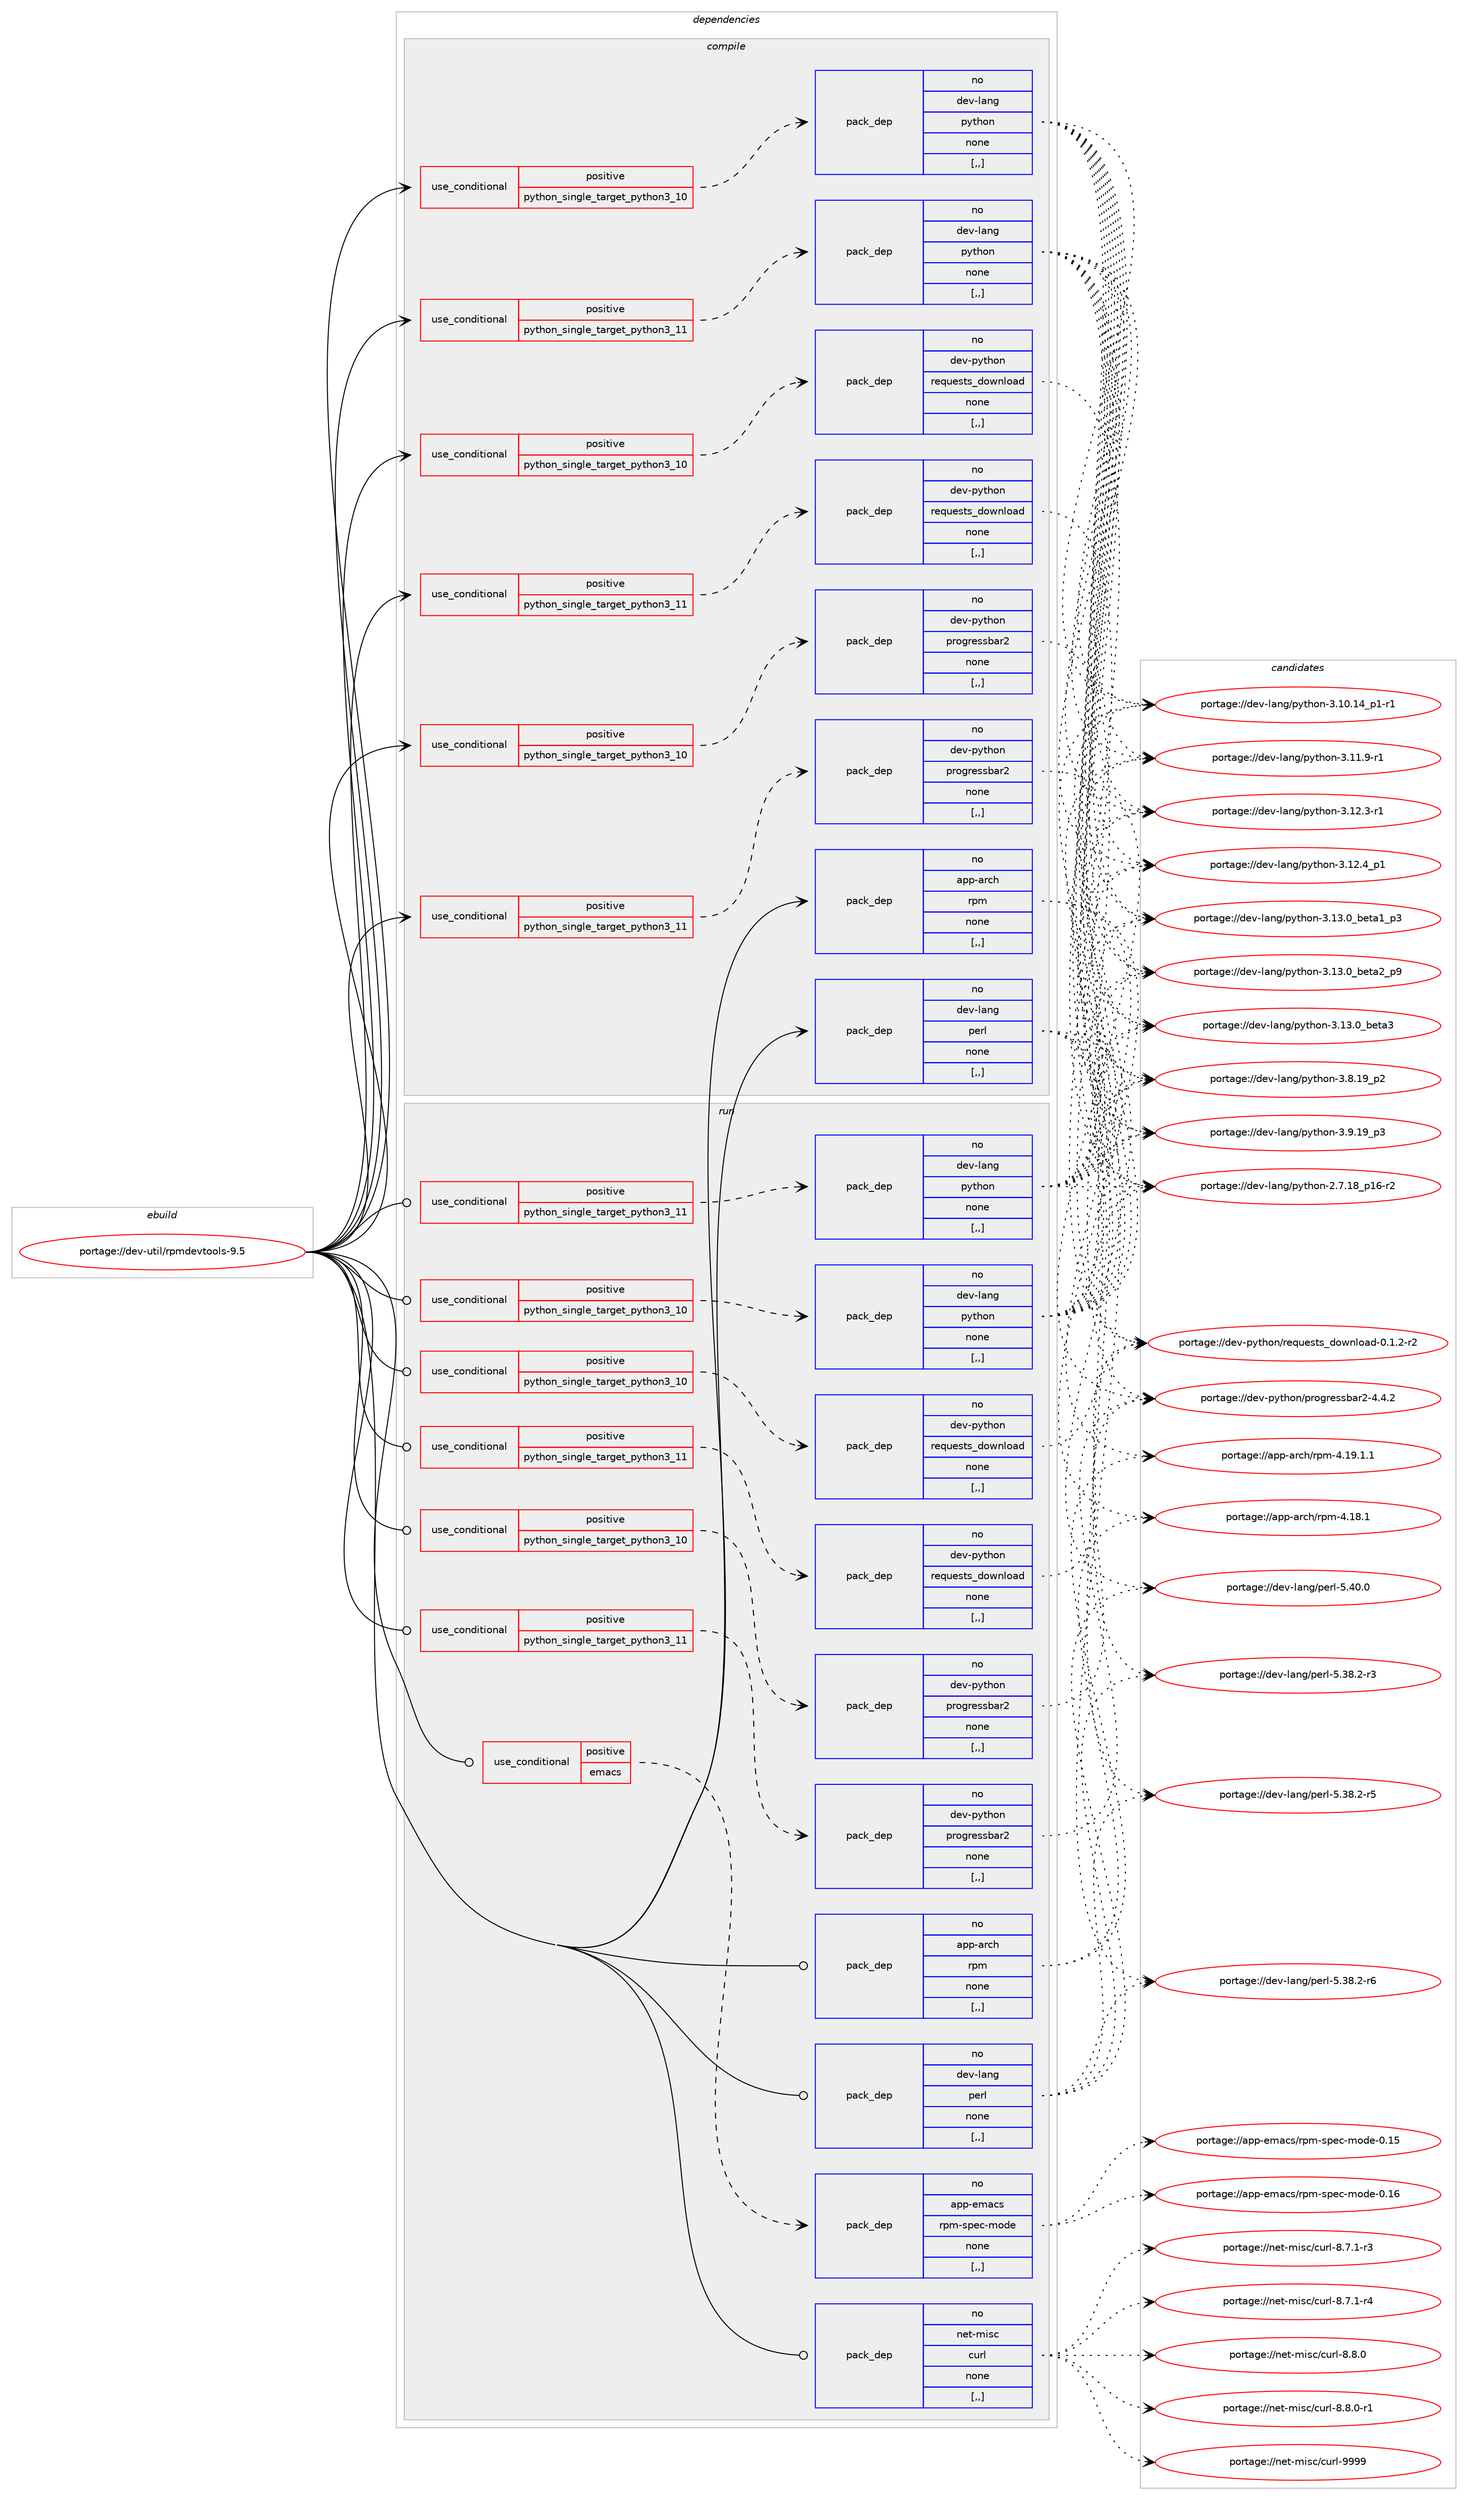 digraph prolog {

# *************
# Graph options
# *************

newrank=true;
concentrate=true;
compound=true;
graph [rankdir=LR,fontname=Helvetica,fontsize=10,ranksep=1.5];#, ranksep=2.5, nodesep=0.2];
edge  [arrowhead=vee];
node  [fontname=Helvetica,fontsize=10];

# **********
# The ebuild
# **********

subgraph cluster_leftcol {
color=gray;
rank=same;
label=<<i>ebuild</i>>;
id [label="portage://dev-util/rpmdevtools-9.5", color=red, width=4, href="../dev-util/rpmdevtools-9.5.svg"];
}

# ****************
# The dependencies
# ****************

subgraph cluster_midcol {
color=gray;
label=<<i>dependencies</i>>;
subgraph cluster_compile {
fillcolor="#eeeeee";
style=filled;
label=<<i>compile</i>>;
subgraph cond60223 {
dependency214816 [label=<<TABLE BORDER="0" CELLBORDER="1" CELLSPACING="0" CELLPADDING="4"><TR><TD ROWSPAN="3" CELLPADDING="10">use_conditional</TD></TR><TR><TD>positive</TD></TR><TR><TD>python_single_target_python3_10</TD></TR></TABLE>>, shape=none, color=red];
subgraph pack153172 {
dependency214817 [label=<<TABLE BORDER="0" CELLBORDER="1" CELLSPACING="0" CELLPADDING="4" WIDTH="220"><TR><TD ROWSPAN="6" CELLPADDING="30">pack_dep</TD></TR><TR><TD WIDTH="110">no</TD></TR><TR><TD>dev-lang</TD></TR><TR><TD>python</TD></TR><TR><TD>none</TD></TR><TR><TD>[,,]</TD></TR></TABLE>>, shape=none, color=blue];
}
dependency214816:e -> dependency214817:w [weight=20,style="dashed",arrowhead="vee"];
}
id:e -> dependency214816:w [weight=20,style="solid",arrowhead="vee"];
subgraph cond60224 {
dependency214818 [label=<<TABLE BORDER="0" CELLBORDER="1" CELLSPACING="0" CELLPADDING="4"><TR><TD ROWSPAN="3" CELLPADDING="10">use_conditional</TD></TR><TR><TD>positive</TD></TR><TR><TD>python_single_target_python3_10</TD></TR></TABLE>>, shape=none, color=red];
subgraph pack153173 {
dependency214819 [label=<<TABLE BORDER="0" CELLBORDER="1" CELLSPACING="0" CELLPADDING="4" WIDTH="220"><TR><TD ROWSPAN="6" CELLPADDING="30">pack_dep</TD></TR><TR><TD WIDTH="110">no</TD></TR><TR><TD>dev-python</TD></TR><TR><TD>progressbar2</TD></TR><TR><TD>none</TD></TR><TR><TD>[,,]</TD></TR></TABLE>>, shape=none, color=blue];
}
dependency214818:e -> dependency214819:w [weight=20,style="dashed",arrowhead="vee"];
}
id:e -> dependency214818:w [weight=20,style="solid",arrowhead="vee"];
subgraph cond60225 {
dependency214820 [label=<<TABLE BORDER="0" CELLBORDER="1" CELLSPACING="0" CELLPADDING="4"><TR><TD ROWSPAN="3" CELLPADDING="10">use_conditional</TD></TR><TR><TD>positive</TD></TR><TR><TD>python_single_target_python3_10</TD></TR></TABLE>>, shape=none, color=red];
subgraph pack153174 {
dependency214821 [label=<<TABLE BORDER="0" CELLBORDER="1" CELLSPACING="0" CELLPADDING="4" WIDTH="220"><TR><TD ROWSPAN="6" CELLPADDING="30">pack_dep</TD></TR><TR><TD WIDTH="110">no</TD></TR><TR><TD>dev-python</TD></TR><TR><TD>requests_download</TD></TR><TR><TD>none</TD></TR><TR><TD>[,,]</TD></TR></TABLE>>, shape=none, color=blue];
}
dependency214820:e -> dependency214821:w [weight=20,style="dashed",arrowhead="vee"];
}
id:e -> dependency214820:w [weight=20,style="solid",arrowhead="vee"];
subgraph cond60226 {
dependency214822 [label=<<TABLE BORDER="0" CELLBORDER="1" CELLSPACING="0" CELLPADDING="4"><TR><TD ROWSPAN="3" CELLPADDING="10">use_conditional</TD></TR><TR><TD>positive</TD></TR><TR><TD>python_single_target_python3_11</TD></TR></TABLE>>, shape=none, color=red];
subgraph pack153175 {
dependency214823 [label=<<TABLE BORDER="0" CELLBORDER="1" CELLSPACING="0" CELLPADDING="4" WIDTH="220"><TR><TD ROWSPAN="6" CELLPADDING="30">pack_dep</TD></TR><TR><TD WIDTH="110">no</TD></TR><TR><TD>dev-lang</TD></TR><TR><TD>python</TD></TR><TR><TD>none</TD></TR><TR><TD>[,,]</TD></TR></TABLE>>, shape=none, color=blue];
}
dependency214822:e -> dependency214823:w [weight=20,style="dashed",arrowhead="vee"];
}
id:e -> dependency214822:w [weight=20,style="solid",arrowhead="vee"];
subgraph cond60227 {
dependency214824 [label=<<TABLE BORDER="0" CELLBORDER="1" CELLSPACING="0" CELLPADDING="4"><TR><TD ROWSPAN="3" CELLPADDING="10">use_conditional</TD></TR><TR><TD>positive</TD></TR><TR><TD>python_single_target_python3_11</TD></TR></TABLE>>, shape=none, color=red];
subgraph pack153176 {
dependency214825 [label=<<TABLE BORDER="0" CELLBORDER="1" CELLSPACING="0" CELLPADDING="4" WIDTH="220"><TR><TD ROWSPAN="6" CELLPADDING="30">pack_dep</TD></TR><TR><TD WIDTH="110">no</TD></TR><TR><TD>dev-python</TD></TR><TR><TD>progressbar2</TD></TR><TR><TD>none</TD></TR><TR><TD>[,,]</TD></TR></TABLE>>, shape=none, color=blue];
}
dependency214824:e -> dependency214825:w [weight=20,style="dashed",arrowhead="vee"];
}
id:e -> dependency214824:w [weight=20,style="solid",arrowhead="vee"];
subgraph cond60228 {
dependency214826 [label=<<TABLE BORDER="0" CELLBORDER="1" CELLSPACING="0" CELLPADDING="4"><TR><TD ROWSPAN="3" CELLPADDING="10">use_conditional</TD></TR><TR><TD>positive</TD></TR><TR><TD>python_single_target_python3_11</TD></TR></TABLE>>, shape=none, color=red];
subgraph pack153177 {
dependency214827 [label=<<TABLE BORDER="0" CELLBORDER="1" CELLSPACING="0" CELLPADDING="4" WIDTH="220"><TR><TD ROWSPAN="6" CELLPADDING="30">pack_dep</TD></TR><TR><TD WIDTH="110">no</TD></TR><TR><TD>dev-python</TD></TR><TR><TD>requests_download</TD></TR><TR><TD>none</TD></TR><TR><TD>[,,]</TD></TR></TABLE>>, shape=none, color=blue];
}
dependency214826:e -> dependency214827:w [weight=20,style="dashed",arrowhead="vee"];
}
id:e -> dependency214826:w [weight=20,style="solid",arrowhead="vee"];
subgraph pack153178 {
dependency214828 [label=<<TABLE BORDER="0" CELLBORDER="1" CELLSPACING="0" CELLPADDING="4" WIDTH="220"><TR><TD ROWSPAN="6" CELLPADDING="30">pack_dep</TD></TR><TR><TD WIDTH="110">no</TD></TR><TR><TD>app-arch</TD></TR><TR><TD>rpm</TD></TR><TR><TD>none</TD></TR><TR><TD>[,,]</TD></TR></TABLE>>, shape=none, color=blue];
}
id:e -> dependency214828:w [weight=20,style="solid",arrowhead="vee"];
subgraph pack153179 {
dependency214829 [label=<<TABLE BORDER="0" CELLBORDER="1" CELLSPACING="0" CELLPADDING="4" WIDTH="220"><TR><TD ROWSPAN="6" CELLPADDING="30">pack_dep</TD></TR><TR><TD WIDTH="110">no</TD></TR><TR><TD>dev-lang</TD></TR><TR><TD>perl</TD></TR><TR><TD>none</TD></TR><TR><TD>[,,]</TD></TR></TABLE>>, shape=none, color=blue];
}
id:e -> dependency214829:w [weight=20,style="solid",arrowhead="vee"];
}
subgraph cluster_compileandrun {
fillcolor="#eeeeee";
style=filled;
label=<<i>compile and run</i>>;
}
subgraph cluster_run {
fillcolor="#eeeeee";
style=filled;
label=<<i>run</i>>;
subgraph cond60229 {
dependency214830 [label=<<TABLE BORDER="0" CELLBORDER="1" CELLSPACING="0" CELLPADDING="4"><TR><TD ROWSPAN="3" CELLPADDING="10">use_conditional</TD></TR><TR><TD>positive</TD></TR><TR><TD>emacs</TD></TR></TABLE>>, shape=none, color=red];
subgraph pack153180 {
dependency214831 [label=<<TABLE BORDER="0" CELLBORDER="1" CELLSPACING="0" CELLPADDING="4" WIDTH="220"><TR><TD ROWSPAN="6" CELLPADDING="30">pack_dep</TD></TR><TR><TD WIDTH="110">no</TD></TR><TR><TD>app-emacs</TD></TR><TR><TD>rpm-spec-mode</TD></TR><TR><TD>none</TD></TR><TR><TD>[,,]</TD></TR></TABLE>>, shape=none, color=blue];
}
dependency214830:e -> dependency214831:w [weight=20,style="dashed",arrowhead="vee"];
}
id:e -> dependency214830:w [weight=20,style="solid",arrowhead="odot"];
subgraph cond60230 {
dependency214832 [label=<<TABLE BORDER="0" CELLBORDER="1" CELLSPACING="0" CELLPADDING="4"><TR><TD ROWSPAN="3" CELLPADDING="10">use_conditional</TD></TR><TR><TD>positive</TD></TR><TR><TD>python_single_target_python3_10</TD></TR></TABLE>>, shape=none, color=red];
subgraph pack153181 {
dependency214833 [label=<<TABLE BORDER="0" CELLBORDER="1" CELLSPACING="0" CELLPADDING="4" WIDTH="220"><TR><TD ROWSPAN="6" CELLPADDING="30">pack_dep</TD></TR><TR><TD WIDTH="110">no</TD></TR><TR><TD>dev-lang</TD></TR><TR><TD>python</TD></TR><TR><TD>none</TD></TR><TR><TD>[,,]</TD></TR></TABLE>>, shape=none, color=blue];
}
dependency214832:e -> dependency214833:w [weight=20,style="dashed",arrowhead="vee"];
}
id:e -> dependency214832:w [weight=20,style="solid",arrowhead="odot"];
subgraph cond60231 {
dependency214834 [label=<<TABLE BORDER="0" CELLBORDER="1" CELLSPACING="0" CELLPADDING="4"><TR><TD ROWSPAN="3" CELLPADDING="10">use_conditional</TD></TR><TR><TD>positive</TD></TR><TR><TD>python_single_target_python3_10</TD></TR></TABLE>>, shape=none, color=red];
subgraph pack153182 {
dependency214835 [label=<<TABLE BORDER="0" CELLBORDER="1" CELLSPACING="0" CELLPADDING="4" WIDTH="220"><TR><TD ROWSPAN="6" CELLPADDING="30">pack_dep</TD></TR><TR><TD WIDTH="110">no</TD></TR><TR><TD>dev-python</TD></TR><TR><TD>progressbar2</TD></TR><TR><TD>none</TD></TR><TR><TD>[,,]</TD></TR></TABLE>>, shape=none, color=blue];
}
dependency214834:e -> dependency214835:w [weight=20,style="dashed",arrowhead="vee"];
}
id:e -> dependency214834:w [weight=20,style="solid",arrowhead="odot"];
subgraph cond60232 {
dependency214836 [label=<<TABLE BORDER="0" CELLBORDER="1" CELLSPACING="0" CELLPADDING="4"><TR><TD ROWSPAN="3" CELLPADDING="10">use_conditional</TD></TR><TR><TD>positive</TD></TR><TR><TD>python_single_target_python3_10</TD></TR></TABLE>>, shape=none, color=red];
subgraph pack153183 {
dependency214837 [label=<<TABLE BORDER="0" CELLBORDER="1" CELLSPACING="0" CELLPADDING="4" WIDTH="220"><TR><TD ROWSPAN="6" CELLPADDING="30">pack_dep</TD></TR><TR><TD WIDTH="110">no</TD></TR><TR><TD>dev-python</TD></TR><TR><TD>requests_download</TD></TR><TR><TD>none</TD></TR><TR><TD>[,,]</TD></TR></TABLE>>, shape=none, color=blue];
}
dependency214836:e -> dependency214837:w [weight=20,style="dashed",arrowhead="vee"];
}
id:e -> dependency214836:w [weight=20,style="solid",arrowhead="odot"];
subgraph cond60233 {
dependency214838 [label=<<TABLE BORDER="0" CELLBORDER="1" CELLSPACING="0" CELLPADDING="4"><TR><TD ROWSPAN="3" CELLPADDING="10">use_conditional</TD></TR><TR><TD>positive</TD></TR><TR><TD>python_single_target_python3_11</TD></TR></TABLE>>, shape=none, color=red];
subgraph pack153184 {
dependency214839 [label=<<TABLE BORDER="0" CELLBORDER="1" CELLSPACING="0" CELLPADDING="4" WIDTH="220"><TR><TD ROWSPAN="6" CELLPADDING="30">pack_dep</TD></TR><TR><TD WIDTH="110">no</TD></TR><TR><TD>dev-lang</TD></TR><TR><TD>python</TD></TR><TR><TD>none</TD></TR><TR><TD>[,,]</TD></TR></TABLE>>, shape=none, color=blue];
}
dependency214838:e -> dependency214839:w [weight=20,style="dashed",arrowhead="vee"];
}
id:e -> dependency214838:w [weight=20,style="solid",arrowhead="odot"];
subgraph cond60234 {
dependency214840 [label=<<TABLE BORDER="0" CELLBORDER="1" CELLSPACING="0" CELLPADDING="4"><TR><TD ROWSPAN="3" CELLPADDING="10">use_conditional</TD></TR><TR><TD>positive</TD></TR><TR><TD>python_single_target_python3_11</TD></TR></TABLE>>, shape=none, color=red];
subgraph pack153185 {
dependency214841 [label=<<TABLE BORDER="0" CELLBORDER="1" CELLSPACING="0" CELLPADDING="4" WIDTH="220"><TR><TD ROWSPAN="6" CELLPADDING="30">pack_dep</TD></TR><TR><TD WIDTH="110">no</TD></TR><TR><TD>dev-python</TD></TR><TR><TD>progressbar2</TD></TR><TR><TD>none</TD></TR><TR><TD>[,,]</TD></TR></TABLE>>, shape=none, color=blue];
}
dependency214840:e -> dependency214841:w [weight=20,style="dashed",arrowhead="vee"];
}
id:e -> dependency214840:w [weight=20,style="solid",arrowhead="odot"];
subgraph cond60235 {
dependency214842 [label=<<TABLE BORDER="0" CELLBORDER="1" CELLSPACING="0" CELLPADDING="4"><TR><TD ROWSPAN="3" CELLPADDING="10">use_conditional</TD></TR><TR><TD>positive</TD></TR><TR><TD>python_single_target_python3_11</TD></TR></TABLE>>, shape=none, color=red];
subgraph pack153186 {
dependency214843 [label=<<TABLE BORDER="0" CELLBORDER="1" CELLSPACING="0" CELLPADDING="4" WIDTH="220"><TR><TD ROWSPAN="6" CELLPADDING="30">pack_dep</TD></TR><TR><TD WIDTH="110">no</TD></TR><TR><TD>dev-python</TD></TR><TR><TD>requests_download</TD></TR><TR><TD>none</TD></TR><TR><TD>[,,]</TD></TR></TABLE>>, shape=none, color=blue];
}
dependency214842:e -> dependency214843:w [weight=20,style="dashed",arrowhead="vee"];
}
id:e -> dependency214842:w [weight=20,style="solid",arrowhead="odot"];
subgraph pack153187 {
dependency214844 [label=<<TABLE BORDER="0" CELLBORDER="1" CELLSPACING="0" CELLPADDING="4" WIDTH="220"><TR><TD ROWSPAN="6" CELLPADDING="30">pack_dep</TD></TR><TR><TD WIDTH="110">no</TD></TR><TR><TD>app-arch</TD></TR><TR><TD>rpm</TD></TR><TR><TD>none</TD></TR><TR><TD>[,,]</TD></TR></TABLE>>, shape=none, color=blue];
}
id:e -> dependency214844:w [weight=20,style="solid",arrowhead="odot"];
subgraph pack153188 {
dependency214845 [label=<<TABLE BORDER="0" CELLBORDER="1" CELLSPACING="0" CELLPADDING="4" WIDTH="220"><TR><TD ROWSPAN="6" CELLPADDING="30">pack_dep</TD></TR><TR><TD WIDTH="110">no</TD></TR><TR><TD>dev-lang</TD></TR><TR><TD>perl</TD></TR><TR><TD>none</TD></TR><TR><TD>[,,]</TD></TR></TABLE>>, shape=none, color=blue];
}
id:e -> dependency214845:w [weight=20,style="solid",arrowhead="odot"];
subgraph pack153189 {
dependency214846 [label=<<TABLE BORDER="0" CELLBORDER="1" CELLSPACING="0" CELLPADDING="4" WIDTH="220"><TR><TD ROWSPAN="6" CELLPADDING="30">pack_dep</TD></TR><TR><TD WIDTH="110">no</TD></TR><TR><TD>net-misc</TD></TR><TR><TD>curl</TD></TR><TR><TD>none</TD></TR><TR><TD>[,,]</TD></TR></TABLE>>, shape=none, color=blue];
}
id:e -> dependency214846:w [weight=20,style="solid",arrowhead="odot"];
}
}

# **************
# The candidates
# **************

subgraph cluster_choices {
rank=same;
color=gray;
label=<<i>candidates</i>>;

subgraph choice153172 {
color=black;
nodesep=1;
choice100101118451089711010347112121116104111110455046554649569511249544511450 [label="portage://dev-lang/python-2.7.18_p16-r2", color=red, width=4,href="../dev-lang/python-2.7.18_p16-r2.svg"];
choice100101118451089711010347112121116104111110455146494846495295112494511449 [label="portage://dev-lang/python-3.10.14_p1-r1", color=red, width=4,href="../dev-lang/python-3.10.14_p1-r1.svg"];
choice100101118451089711010347112121116104111110455146494946574511449 [label="portage://dev-lang/python-3.11.9-r1", color=red, width=4,href="../dev-lang/python-3.11.9-r1.svg"];
choice100101118451089711010347112121116104111110455146495046514511449 [label="portage://dev-lang/python-3.12.3-r1", color=red, width=4,href="../dev-lang/python-3.12.3-r1.svg"];
choice100101118451089711010347112121116104111110455146495046529511249 [label="portage://dev-lang/python-3.12.4_p1", color=red, width=4,href="../dev-lang/python-3.12.4_p1.svg"];
choice10010111845108971101034711212111610411111045514649514648959810111697499511251 [label="portage://dev-lang/python-3.13.0_beta1_p3", color=red, width=4,href="../dev-lang/python-3.13.0_beta1_p3.svg"];
choice10010111845108971101034711212111610411111045514649514648959810111697509511257 [label="portage://dev-lang/python-3.13.0_beta2_p9", color=red, width=4,href="../dev-lang/python-3.13.0_beta2_p9.svg"];
choice1001011184510897110103471121211161041111104551464951464895981011169751 [label="portage://dev-lang/python-3.13.0_beta3", color=red, width=4,href="../dev-lang/python-3.13.0_beta3.svg"];
choice100101118451089711010347112121116104111110455146564649579511250 [label="portage://dev-lang/python-3.8.19_p2", color=red, width=4,href="../dev-lang/python-3.8.19_p2.svg"];
choice100101118451089711010347112121116104111110455146574649579511251 [label="portage://dev-lang/python-3.9.19_p3", color=red, width=4,href="../dev-lang/python-3.9.19_p3.svg"];
dependency214817:e -> choice100101118451089711010347112121116104111110455046554649569511249544511450:w [style=dotted,weight="100"];
dependency214817:e -> choice100101118451089711010347112121116104111110455146494846495295112494511449:w [style=dotted,weight="100"];
dependency214817:e -> choice100101118451089711010347112121116104111110455146494946574511449:w [style=dotted,weight="100"];
dependency214817:e -> choice100101118451089711010347112121116104111110455146495046514511449:w [style=dotted,weight="100"];
dependency214817:e -> choice100101118451089711010347112121116104111110455146495046529511249:w [style=dotted,weight="100"];
dependency214817:e -> choice10010111845108971101034711212111610411111045514649514648959810111697499511251:w [style=dotted,weight="100"];
dependency214817:e -> choice10010111845108971101034711212111610411111045514649514648959810111697509511257:w [style=dotted,weight="100"];
dependency214817:e -> choice1001011184510897110103471121211161041111104551464951464895981011169751:w [style=dotted,weight="100"];
dependency214817:e -> choice100101118451089711010347112121116104111110455146564649579511250:w [style=dotted,weight="100"];
dependency214817:e -> choice100101118451089711010347112121116104111110455146574649579511251:w [style=dotted,weight="100"];
}
subgraph choice153173 {
color=black;
nodesep=1;
choice1001011184511212111610411111047112114111103114101115115989711450455246524650 [label="portage://dev-python/progressbar2-4.4.2", color=red, width=4,href="../dev-python/progressbar2-4.4.2.svg"];
dependency214819:e -> choice1001011184511212111610411111047112114111103114101115115989711450455246524650:w [style=dotted,weight="100"];
}
subgraph choice153174 {
color=black;
nodesep=1;
choice100101118451121211161041111104711410111311710111511611595100111119110108111971004548464946504511450 [label="portage://dev-python/requests_download-0.1.2-r2", color=red, width=4,href="../dev-python/requests_download-0.1.2-r2.svg"];
dependency214821:e -> choice100101118451121211161041111104711410111311710111511611595100111119110108111971004548464946504511450:w [style=dotted,weight="100"];
}
subgraph choice153175 {
color=black;
nodesep=1;
choice100101118451089711010347112121116104111110455046554649569511249544511450 [label="portage://dev-lang/python-2.7.18_p16-r2", color=red, width=4,href="../dev-lang/python-2.7.18_p16-r2.svg"];
choice100101118451089711010347112121116104111110455146494846495295112494511449 [label="portage://dev-lang/python-3.10.14_p1-r1", color=red, width=4,href="../dev-lang/python-3.10.14_p1-r1.svg"];
choice100101118451089711010347112121116104111110455146494946574511449 [label="portage://dev-lang/python-3.11.9-r1", color=red, width=4,href="../dev-lang/python-3.11.9-r1.svg"];
choice100101118451089711010347112121116104111110455146495046514511449 [label="portage://dev-lang/python-3.12.3-r1", color=red, width=4,href="../dev-lang/python-3.12.3-r1.svg"];
choice100101118451089711010347112121116104111110455146495046529511249 [label="portage://dev-lang/python-3.12.4_p1", color=red, width=4,href="../dev-lang/python-3.12.4_p1.svg"];
choice10010111845108971101034711212111610411111045514649514648959810111697499511251 [label="portage://dev-lang/python-3.13.0_beta1_p3", color=red, width=4,href="../dev-lang/python-3.13.0_beta1_p3.svg"];
choice10010111845108971101034711212111610411111045514649514648959810111697509511257 [label="portage://dev-lang/python-3.13.0_beta2_p9", color=red, width=4,href="../dev-lang/python-3.13.0_beta2_p9.svg"];
choice1001011184510897110103471121211161041111104551464951464895981011169751 [label="portage://dev-lang/python-3.13.0_beta3", color=red, width=4,href="../dev-lang/python-3.13.0_beta3.svg"];
choice100101118451089711010347112121116104111110455146564649579511250 [label="portage://dev-lang/python-3.8.19_p2", color=red, width=4,href="../dev-lang/python-3.8.19_p2.svg"];
choice100101118451089711010347112121116104111110455146574649579511251 [label="portage://dev-lang/python-3.9.19_p3", color=red, width=4,href="../dev-lang/python-3.9.19_p3.svg"];
dependency214823:e -> choice100101118451089711010347112121116104111110455046554649569511249544511450:w [style=dotted,weight="100"];
dependency214823:e -> choice100101118451089711010347112121116104111110455146494846495295112494511449:w [style=dotted,weight="100"];
dependency214823:e -> choice100101118451089711010347112121116104111110455146494946574511449:w [style=dotted,weight="100"];
dependency214823:e -> choice100101118451089711010347112121116104111110455146495046514511449:w [style=dotted,weight="100"];
dependency214823:e -> choice100101118451089711010347112121116104111110455146495046529511249:w [style=dotted,weight="100"];
dependency214823:e -> choice10010111845108971101034711212111610411111045514649514648959810111697499511251:w [style=dotted,weight="100"];
dependency214823:e -> choice10010111845108971101034711212111610411111045514649514648959810111697509511257:w [style=dotted,weight="100"];
dependency214823:e -> choice1001011184510897110103471121211161041111104551464951464895981011169751:w [style=dotted,weight="100"];
dependency214823:e -> choice100101118451089711010347112121116104111110455146564649579511250:w [style=dotted,weight="100"];
dependency214823:e -> choice100101118451089711010347112121116104111110455146574649579511251:w [style=dotted,weight="100"];
}
subgraph choice153176 {
color=black;
nodesep=1;
choice1001011184511212111610411111047112114111103114101115115989711450455246524650 [label="portage://dev-python/progressbar2-4.4.2", color=red, width=4,href="../dev-python/progressbar2-4.4.2.svg"];
dependency214825:e -> choice1001011184511212111610411111047112114111103114101115115989711450455246524650:w [style=dotted,weight="100"];
}
subgraph choice153177 {
color=black;
nodesep=1;
choice100101118451121211161041111104711410111311710111511611595100111119110108111971004548464946504511450 [label="portage://dev-python/requests_download-0.1.2-r2", color=red, width=4,href="../dev-python/requests_download-0.1.2-r2.svg"];
dependency214827:e -> choice100101118451121211161041111104711410111311710111511611595100111119110108111971004548464946504511450:w [style=dotted,weight="100"];
}
subgraph choice153178 {
color=black;
nodesep=1;
choice971121124597114991044711411210945524649564649 [label="portage://app-arch/rpm-4.18.1", color=red, width=4,href="../app-arch/rpm-4.18.1.svg"];
choice9711211245971149910447114112109455246495746494649 [label="portage://app-arch/rpm-4.19.1.1", color=red, width=4,href="../app-arch/rpm-4.19.1.1.svg"];
dependency214828:e -> choice971121124597114991044711411210945524649564649:w [style=dotted,weight="100"];
dependency214828:e -> choice9711211245971149910447114112109455246495746494649:w [style=dotted,weight="100"];
}
subgraph choice153179 {
color=black;
nodesep=1;
choice100101118451089711010347112101114108455346515646504511451 [label="portage://dev-lang/perl-5.38.2-r3", color=red, width=4,href="../dev-lang/perl-5.38.2-r3.svg"];
choice100101118451089711010347112101114108455346515646504511453 [label="portage://dev-lang/perl-5.38.2-r5", color=red, width=4,href="../dev-lang/perl-5.38.2-r5.svg"];
choice100101118451089711010347112101114108455346515646504511454 [label="portage://dev-lang/perl-5.38.2-r6", color=red, width=4,href="../dev-lang/perl-5.38.2-r6.svg"];
choice10010111845108971101034711210111410845534652484648 [label="portage://dev-lang/perl-5.40.0", color=red, width=4,href="../dev-lang/perl-5.40.0.svg"];
dependency214829:e -> choice100101118451089711010347112101114108455346515646504511451:w [style=dotted,weight="100"];
dependency214829:e -> choice100101118451089711010347112101114108455346515646504511453:w [style=dotted,weight="100"];
dependency214829:e -> choice100101118451089711010347112101114108455346515646504511454:w [style=dotted,weight="100"];
dependency214829:e -> choice10010111845108971101034711210111410845534652484648:w [style=dotted,weight="100"];
}
subgraph choice153180 {
color=black;
nodesep=1;
choice97112112451011099799115471141121094511511210199451091111001014548464953 [label="portage://app-emacs/rpm-spec-mode-0.15", color=red, width=4,href="../app-emacs/rpm-spec-mode-0.15.svg"];
choice97112112451011099799115471141121094511511210199451091111001014548464954 [label="portage://app-emacs/rpm-spec-mode-0.16", color=red, width=4,href="../app-emacs/rpm-spec-mode-0.16.svg"];
dependency214831:e -> choice97112112451011099799115471141121094511511210199451091111001014548464953:w [style=dotted,weight="100"];
dependency214831:e -> choice97112112451011099799115471141121094511511210199451091111001014548464954:w [style=dotted,weight="100"];
}
subgraph choice153181 {
color=black;
nodesep=1;
choice100101118451089711010347112121116104111110455046554649569511249544511450 [label="portage://dev-lang/python-2.7.18_p16-r2", color=red, width=4,href="../dev-lang/python-2.7.18_p16-r2.svg"];
choice100101118451089711010347112121116104111110455146494846495295112494511449 [label="portage://dev-lang/python-3.10.14_p1-r1", color=red, width=4,href="../dev-lang/python-3.10.14_p1-r1.svg"];
choice100101118451089711010347112121116104111110455146494946574511449 [label="portage://dev-lang/python-3.11.9-r1", color=red, width=4,href="../dev-lang/python-3.11.9-r1.svg"];
choice100101118451089711010347112121116104111110455146495046514511449 [label="portage://dev-lang/python-3.12.3-r1", color=red, width=4,href="../dev-lang/python-3.12.3-r1.svg"];
choice100101118451089711010347112121116104111110455146495046529511249 [label="portage://dev-lang/python-3.12.4_p1", color=red, width=4,href="../dev-lang/python-3.12.4_p1.svg"];
choice10010111845108971101034711212111610411111045514649514648959810111697499511251 [label="portage://dev-lang/python-3.13.0_beta1_p3", color=red, width=4,href="../dev-lang/python-3.13.0_beta1_p3.svg"];
choice10010111845108971101034711212111610411111045514649514648959810111697509511257 [label="portage://dev-lang/python-3.13.0_beta2_p9", color=red, width=4,href="../dev-lang/python-3.13.0_beta2_p9.svg"];
choice1001011184510897110103471121211161041111104551464951464895981011169751 [label="portage://dev-lang/python-3.13.0_beta3", color=red, width=4,href="../dev-lang/python-3.13.0_beta3.svg"];
choice100101118451089711010347112121116104111110455146564649579511250 [label="portage://dev-lang/python-3.8.19_p2", color=red, width=4,href="../dev-lang/python-3.8.19_p2.svg"];
choice100101118451089711010347112121116104111110455146574649579511251 [label="portage://dev-lang/python-3.9.19_p3", color=red, width=4,href="../dev-lang/python-3.9.19_p3.svg"];
dependency214833:e -> choice100101118451089711010347112121116104111110455046554649569511249544511450:w [style=dotted,weight="100"];
dependency214833:e -> choice100101118451089711010347112121116104111110455146494846495295112494511449:w [style=dotted,weight="100"];
dependency214833:e -> choice100101118451089711010347112121116104111110455146494946574511449:w [style=dotted,weight="100"];
dependency214833:e -> choice100101118451089711010347112121116104111110455146495046514511449:w [style=dotted,weight="100"];
dependency214833:e -> choice100101118451089711010347112121116104111110455146495046529511249:w [style=dotted,weight="100"];
dependency214833:e -> choice10010111845108971101034711212111610411111045514649514648959810111697499511251:w [style=dotted,weight="100"];
dependency214833:e -> choice10010111845108971101034711212111610411111045514649514648959810111697509511257:w [style=dotted,weight="100"];
dependency214833:e -> choice1001011184510897110103471121211161041111104551464951464895981011169751:w [style=dotted,weight="100"];
dependency214833:e -> choice100101118451089711010347112121116104111110455146564649579511250:w [style=dotted,weight="100"];
dependency214833:e -> choice100101118451089711010347112121116104111110455146574649579511251:w [style=dotted,weight="100"];
}
subgraph choice153182 {
color=black;
nodesep=1;
choice1001011184511212111610411111047112114111103114101115115989711450455246524650 [label="portage://dev-python/progressbar2-4.4.2", color=red, width=4,href="../dev-python/progressbar2-4.4.2.svg"];
dependency214835:e -> choice1001011184511212111610411111047112114111103114101115115989711450455246524650:w [style=dotted,weight="100"];
}
subgraph choice153183 {
color=black;
nodesep=1;
choice100101118451121211161041111104711410111311710111511611595100111119110108111971004548464946504511450 [label="portage://dev-python/requests_download-0.1.2-r2", color=red, width=4,href="../dev-python/requests_download-0.1.2-r2.svg"];
dependency214837:e -> choice100101118451121211161041111104711410111311710111511611595100111119110108111971004548464946504511450:w [style=dotted,weight="100"];
}
subgraph choice153184 {
color=black;
nodesep=1;
choice100101118451089711010347112121116104111110455046554649569511249544511450 [label="portage://dev-lang/python-2.7.18_p16-r2", color=red, width=4,href="../dev-lang/python-2.7.18_p16-r2.svg"];
choice100101118451089711010347112121116104111110455146494846495295112494511449 [label="portage://dev-lang/python-3.10.14_p1-r1", color=red, width=4,href="../dev-lang/python-3.10.14_p1-r1.svg"];
choice100101118451089711010347112121116104111110455146494946574511449 [label="portage://dev-lang/python-3.11.9-r1", color=red, width=4,href="../dev-lang/python-3.11.9-r1.svg"];
choice100101118451089711010347112121116104111110455146495046514511449 [label="portage://dev-lang/python-3.12.3-r1", color=red, width=4,href="../dev-lang/python-3.12.3-r1.svg"];
choice100101118451089711010347112121116104111110455146495046529511249 [label="portage://dev-lang/python-3.12.4_p1", color=red, width=4,href="../dev-lang/python-3.12.4_p1.svg"];
choice10010111845108971101034711212111610411111045514649514648959810111697499511251 [label="portage://dev-lang/python-3.13.0_beta1_p3", color=red, width=4,href="../dev-lang/python-3.13.0_beta1_p3.svg"];
choice10010111845108971101034711212111610411111045514649514648959810111697509511257 [label="portage://dev-lang/python-3.13.0_beta2_p9", color=red, width=4,href="../dev-lang/python-3.13.0_beta2_p9.svg"];
choice1001011184510897110103471121211161041111104551464951464895981011169751 [label="portage://dev-lang/python-3.13.0_beta3", color=red, width=4,href="../dev-lang/python-3.13.0_beta3.svg"];
choice100101118451089711010347112121116104111110455146564649579511250 [label="portage://dev-lang/python-3.8.19_p2", color=red, width=4,href="../dev-lang/python-3.8.19_p2.svg"];
choice100101118451089711010347112121116104111110455146574649579511251 [label="portage://dev-lang/python-3.9.19_p3", color=red, width=4,href="../dev-lang/python-3.9.19_p3.svg"];
dependency214839:e -> choice100101118451089711010347112121116104111110455046554649569511249544511450:w [style=dotted,weight="100"];
dependency214839:e -> choice100101118451089711010347112121116104111110455146494846495295112494511449:w [style=dotted,weight="100"];
dependency214839:e -> choice100101118451089711010347112121116104111110455146494946574511449:w [style=dotted,weight="100"];
dependency214839:e -> choice100101118451089711010347112121116104111110455146495046514511449:w [style=dotted,weight="100"];
dependency214839:e -> choice100101118451089711010347112121116104111110455146495046529511249:w [style=dotted,weight="100"];
dependency214839:e -> choice10010111845108971101034711212111610411111045514649514648959810111697499511251:w [style=dotted,weight="100"];
dependency214839:e -> choice10010111845108971101034711212111610411111045514649514648959810111697509511257:w [style=dotted,weight="100"];
dependency214839:e -> choice1001011184510897110103471121211161041111104551464951464895981011169751:w [style=dotted,weight="100"];
dependency214839:e -> choice100101118451089711010347112121116104111110455146564649579511250:w [style=dotted,weight="100"];
dependency214839:e -> choice100101118451089711010347112121116104111110455146574649579511251:w [style=dotted,weight="100"];
}
subgraph choice153185 {
color=black;
nodesep=1;
choice1001011184511212111610411111047112114111103114101115115989711450455246524650 [label="portage://dev-python/progressbar2-4.4.2", color=red, width=4,href="../dev-python/progressbar2-4.4.2.svg"];
dependency214841:e -> choice1001011184511212111610411111047112114111103114101115115989711450455246524650:w [style=dotted,weight="100"];
}
subgraph choice153186 {
color=black;
nodesep=1;
choice100101118451121211161041111104711410111311710111511611595100111119110108111971004548464946504511450 [label="portage://dev-python/requests_download-0.1.2-r2", color=red, width=4,href="../dev-python/requests_download-0.1.2-r2.svg"];
dependency214843:e -> choice100101118451121211161041111104711410111311710111511611595100111119110108111971004548464946504511450:w [style=dotted,weight="100"];
}
subgraph choice153187 {
color=black;
nodesep=1;
choice971121124597114991044711411210945524649564649 [label="portage://app-arch/rpm-4.18.1", color=red, width=4,href="../app-arch/rpm-4.18.1.svg"];
choice9711211245971149910447114112109455246495746494649 [label="portage://app-arch/rpm-4.19.1.1", color=red, width=4,href="../app-arch/rpm-4.19.1.1.svg"];
dependency214844:e -> choice971121124597114991044711411210945524649564649:w [style=dotted,weight="100"];
dependency214844:e -> choice9711211245971149910447114112109455246495746494649:w [style=dotted,weight="100"];
}
subgraph choice153188 {
color=black;
nodesep=1;
choice100101118451089711010347112101114108455346515646504511451 [label="portage://dev-lang/perl-5.38.2-r3", color=red, width=4,href="../dev-lang/perl-5.38.2-r3.svg"];
choice100101118451089711010347112101114108455346515646504511453 [label="portage://dev-lang/perl-5.38.2-r5", color=red, width=4,href="../dev-lang/perl-5.38.2-r5.svg"];
choice100101118451089711010347112101114108455346515646504511454 [label="portage://dev-lang/perl-5.38.2-r6", color=red, width=4,href="../dev-lang/perl-5.38.2-r6.svg"];
choice10010111845108971101034711210111410845534652484648 [label="portage://dev-lang/perl-5.40.0", color=red, width=4,href="../dev-lang/perl-5.40.0.svg"];
dependency214845:e -> choice100101118451089711010347112101114108455346515646504511451:w [style=dotted,weight="100"];
dependency214845:e -> choice100101118451089711010347112101114108455346515646504511453:w [style=dotted,weight="100"];
dependency214845:e -> choice100101118451089711010347112101114108455346515646504511454:w [style=dotted,weight="100"];
dependency214845:e -> choice10010111845108971101034711210111410845534652484648:w [style=dotted,weight="100"];
}
subgraph choice153189 {
color=black;
nodesep=1;
choice110101116451091051159947991171141084556465546494511451 [label="portage://net-misc/curl-8.7.1-r3", color=red, width=4,href="../net-misc/curl-8.7.1-r3.svg"];
choice110101116451091051159947991171141084556465546494511452 [label="portage://net-misc/curl-8.7.1-r4", color=red, width=4,href="../net-misc/curl-8.7.1-r4.svg"];
choice11010111645109105115994799117114108455646564648 [label="portage://net-misc/curl-8.8.0", color=red, width=4,href="../net-misc/curl-8.8.0.svg"];
choice110101116451091051159947991171141084556465646484511449 [label="portage://net-misc/curl-8.8.0-r1", color=red, width=4,href="../net-misc/curl-8.8.0-r1.svg"];
choice110101116451091051159947991171141084557575757 [label="portage://net-misc/curl-9999", color=red, width=4,href="../net-misc/curl-9999.svg"];
dependency214846:e -> choice110101116451091051159947991171141084556465546494511451:w [style=dotted,weight="100"];
dependency214846:e -> choice110101116451091051159947991171141084556465546494511452:w [style=dotted,weight="100"];
dependency214846:e -> choice11010111645109105115994799117114108455646564648:w [style=dotted,weight="100"];
dependency214846:e -> choice110101116451091051159947991171141084556465646484511449:w [style=dotted,weight="100"];
dependency214846:e -> choice110101116451091051159947991171141084557575757:w [style=dotted,weight="100"];
}
}

}
